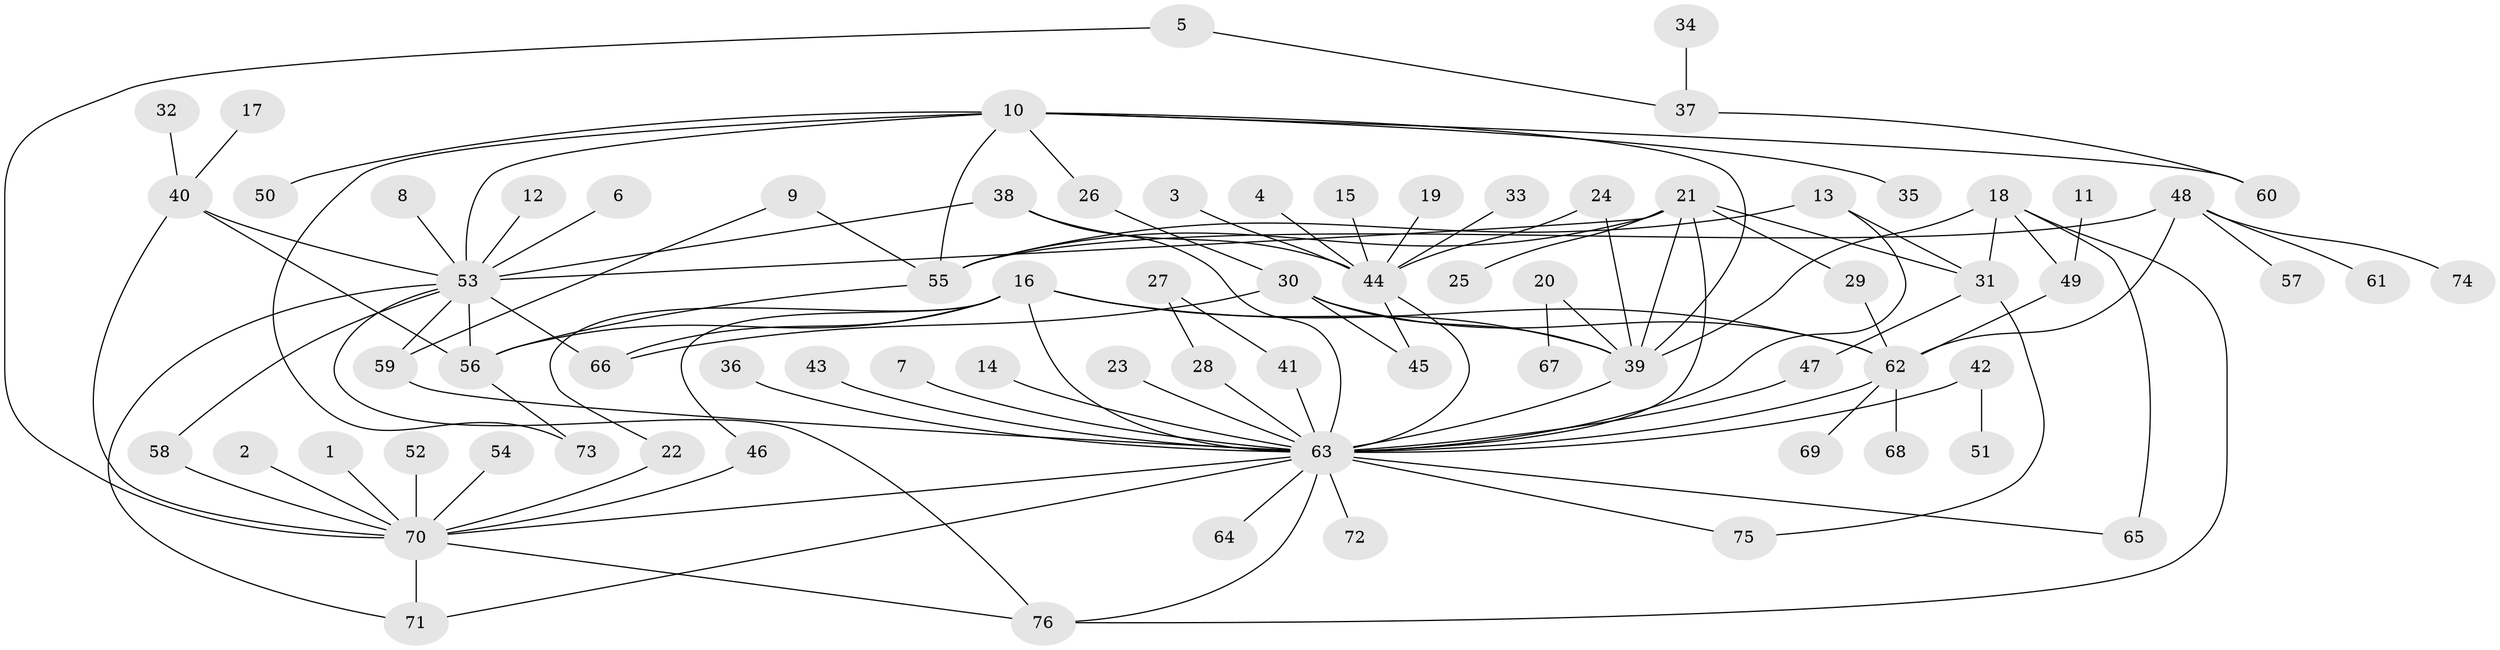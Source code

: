 // original degree distribution, {31: 0.006802721088435374, 11: 0.006802721088435374, 14: 0.006802721088435374, 1: 0.5374149659863946, 10: 0.02040816326530612, 4: 0.061224489795918366, 5: 0.027210884353741496, 18: 0.006802721088435374, 7: 0.013605442176870748, 2: 0.19047619047619047, 8: 0.02040816326530612, 9: 0.013605442176870748, 3: 0.08843537414965986}
// Generated by graph-tools (version 1.1) at 2025/01/03/09/25 03:01:56]
// undirected, 76 vertices, 114 edges
graph export_dot {
graph [start="1"]
  node [color=gray90,style=filled];
  1;
  2;
  3;
  4;
  5;
  6;
  7;
  8;
  9;
  10;
  11;
  12;
  13;
  14;
  15;
  16;
  17;
  18;
  19;
  20;
  21;
  22;
  23;
  24;
  25;
  26;
  27;
  28;
  29;
  30;
  31;
  32;
  33;
  34;
  35;
  36;
  37;
  38;
  39;
  40;
  41;
  42;
  43;
  44;
  45;
  46;
  47;
  48;
  49;
  50;
  51;
  52;
  53;
  54;
  55;
  56;
  57;
  58;
  59;
  60;
  61;
  62;
  63;
  64;
  65;
  66;
  67;
  68;
  69;
  70;
  71;
  72;
  73;
  74;
  75;
  76;
  1 -- 70 [weight=1.0];
  2 -- 70 [weight=1.0];
  3 -- 44 [weight=1.0];
  4 -- 44 [weight=1.0];
  5 -- 37 [weight=1.0];
  5 -- 70 [weight=1.0];
  6 -- 53 [weight=1.0];
  7 -- 63 [weight=1.0];
  8 -- 53 [weight=1.0];
  9 -- 55 [weight=1.0];
  9 -- 59 [weight=1.0];
  10 -- 26 [weight=1.0];
  10 -- 35 [weight=1.0];
  10 -- 39 [weight=1.0];
  10 -- 50 [weight=1.0];
  10 -- 53 [weight=1.0];
  10 -- 55 [weight=1.0];
  10 -- 60 [weight=1.0];
  10 -- 73 [weight=1.0];
  11 -- 49 [weight=1.0];
  12 -- 53 [weight=1.0];
  13 -- 31 [weight=1.0];
  13 -- 55 [weight=1.0];
  13 -- 63 [weight=1.0];
  14 -- 63 [weight=1.0];
  15 -- 44 [weight=1.0];
  16 -- 22 [weight=1.0];
  16 -- 39 [weight=1.0];
  16 -- 46 [weight=1.0];
  16 -- 56 [weight=1.0];
  16 -- 62 [weight=1.0];
  16 -- 63 [weight=1.0];
  16 -- 66 [weight=1.0];
  17 -- 40 [weight=1.0];
  18 -- 31 [weight=1.0];
  18 -- 39 [weight=1.0];
  18 -- 49 [weight=1.0];
  18 -- 65 [weight=1.0];
  18 -- 76 [weight=1.0];
  19 -- 44 [weight=1.0];
  20 -- 39 [weight=1.0];
  20 -- 67 [weight=1.0];
  21 -- 25 [weight=1.0];
  21 -- 29 [weight=1.0];
  21 -- 31 [weight=2.0];
  21 -- 39 [weight=1.0];
  21 -- 53 [weight=1.0];
  21 -- 55 [weight=1.0];
  21 -- 63 [weight=3.0];
  22 -- 70 [weight=1.0];
  23 -- 63 [weight=1.0];
  24 -- 39 [weight=1.0];
  24 -- 44 [weight=1.0];
  26 -- 30 [weight=1.0];
  27 -- 28 [weight=1.0];
  27 -- 41 [weight=1.0];
  28 -- 63 [weight=1.0];
  29 -- 62 [weight=1.0];
  30 -- 39 [weight=1.0];
  30 -- 45 [weight=1.0];
  30 -- 62 [weight=1.0];
  30 -- 66 [weight=1.0];
  31 -- 47 [weight=1.0];
  31 -- 75 [weight=1.0];
  32 -- 40 [weight=1.0];
  33 -- 44 [weight=1.0];
  34 -- 37 [weight=1.0];
  36 -- 63 [weight=1.0];
  37 -- 60 [weight=1.0];
  38 -- 44 [weight=1.0];
  38 -- 53 [weight=1.0];
  38 -- 63 [weight=1.0];
  39 -- 63 [weight=1.0];
  40 -- 53 [weight=2.0];
  40 -- 56 [weight=1.0];
  40 -- 70 [weight=1.0];
  41 -- 63 [weight=1.0];
  42 -- 51 [weight=1.0];
  42 -- 63 [weight=2.0];
  43 -- 63 [weight=1.0];
  44 -- 45 [weight=1.0];
  44 -- 63 [weight=1.0];
  46 -- 70 [weight=1.0];
  47 -- 63 [weight=1.0];
  48 -- 55 [weight=1.0];
  48 -- 57 [weight=1.0];
  48 -- 61 [weight=1.0];
  48 -- 62 [weight=1.0];
  48 -- 74 [weight=1.0];
  49 -- 62 [weight=1.0];
  52 -- 70 [weight=1.0];
  53 -- 56 [weight=2.0];
  53 -- 58 [weight=1.0];
  53 -- 59 [weight=1.0];
  53 -- 66 [weight=1.0];
  53 -- 71 [weight=1.0];
  53 -- 76 [weight=1.0];
  54 -- 70 [weight=1.0];
  55 -- 56 [weight=1.0];
  56 -- 73 [weight=1.0];
  58 -- 70 [weight=1.0];
  59 -- 63 [weight=2.0];
  62 -- 63 [weight=1.0];
  62 -- 68 [weight=1.0];
  62 -- 69 [weight=1.0];
  63 -- 64 [weight=1.0];
  63 -- 65 [weight=1.0];
  63 -- 70 [weight=1.0];
  63 -- 71 [weight=1.0];
  63 -- 72 [weight=1.0];
  63 -- 75 [weight=1.0];
  63 -- 76 [weight=1.0];
  70 -- 71 [weight=1.0];
  70 -- 76 [weight=1.0];
}
